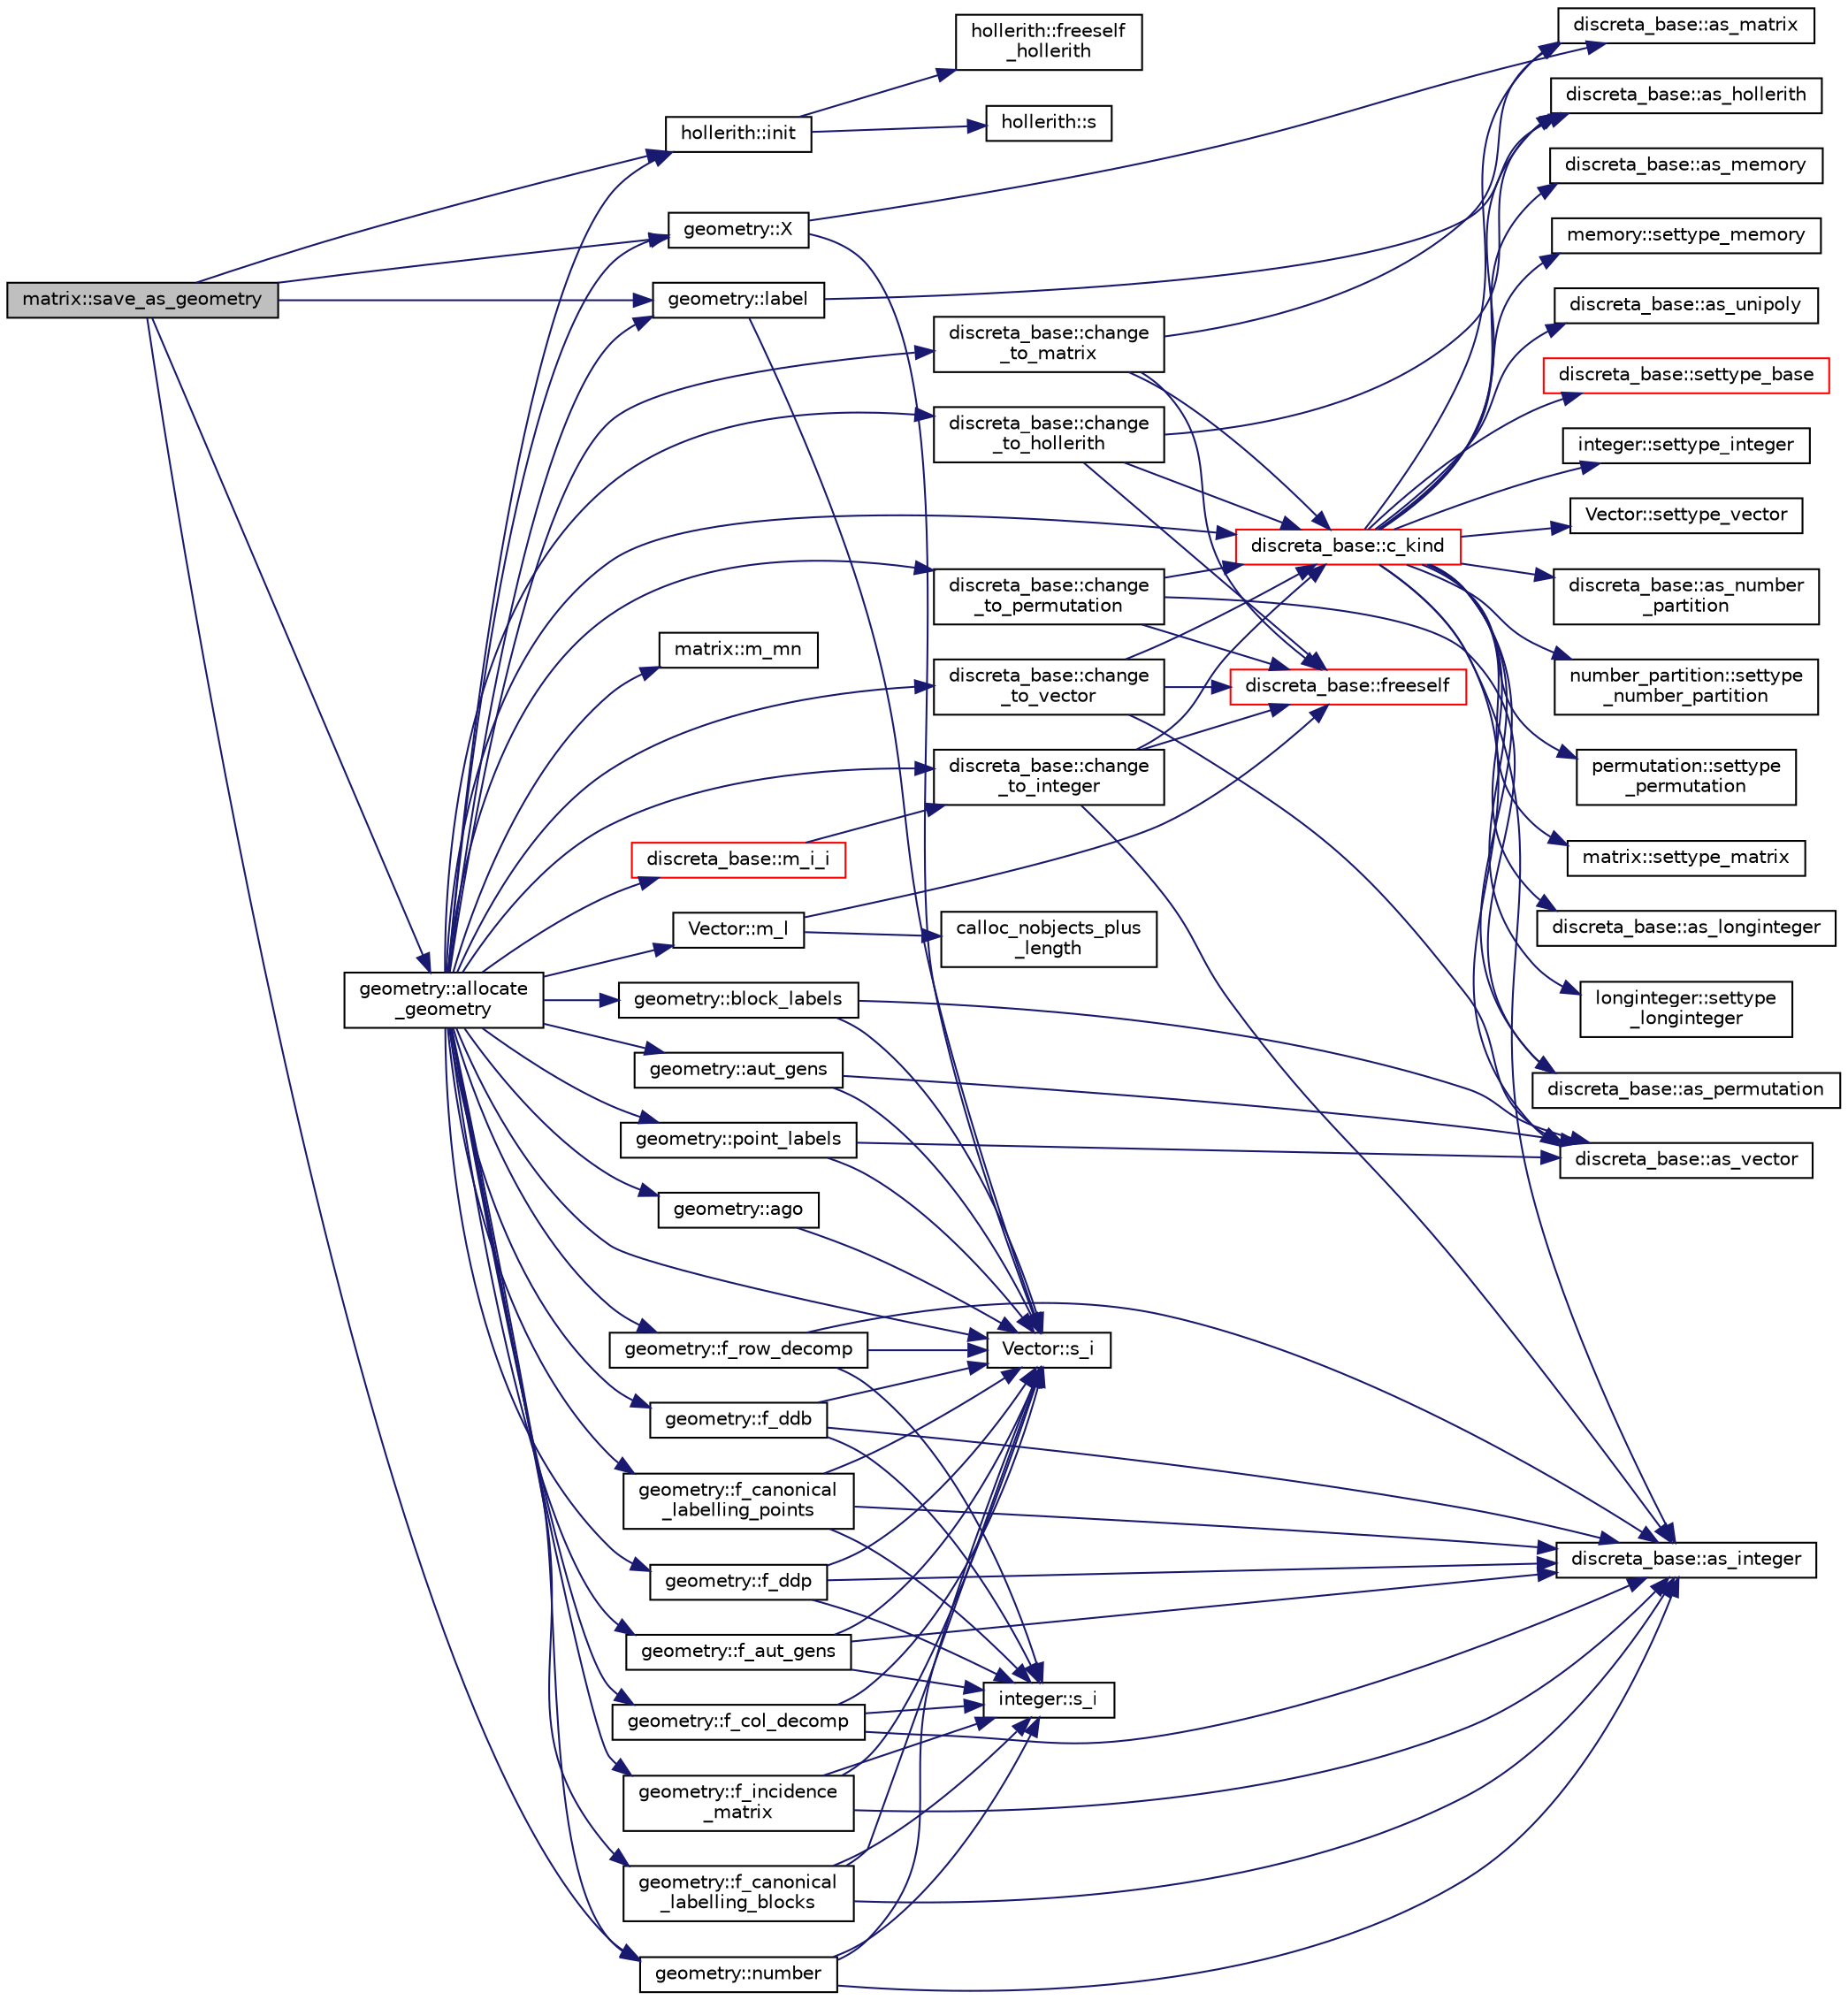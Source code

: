 digraph "matrix::save_as_geometry"
{
  edge [fontname="Helvetica",fontsize="10",labelfontname="Helvetica",labelfontsize="10"];
  node [fontname="Helvetica",fontsize="10",shape=record];
  rankdir="LR";
  Node1835 [label="matrix::save_as_geometry",height=0.2,width=0.4,color="black", fillcolor="grey75", style="filled", fontcolor="black"];
  Node1835 -> Node1836 [color="midnightblue",fontsize="10",style="solid",fontname="Helvetica"];
  Node1836 [label="geometry::allocate\l_geometry",height=0.2,width=0.4,color="black", fillcolor="white", style="filled",URL="$da/d44/classgeometry.html#a243e84ff38207957ad5976020c19a033"];
  Node1836 -> Node1837 [color="midnightblue",fontsize="10",style="solid",fontname="Helvetica"];
  Node1837 [label="Vector::m_l",height=0.2,width=0.4,color="black", fillcolor="white", style="filled",URL="$d5/db2/class_vector.html#a00f5520c2a6b4f5282a1a8bcf8ea74eb"];
  Node1837 -> Node1838 [color="midnightblue",fontsize="10",style="solid",fontname="Helvetica"];
  Node1838 [label="discreta_base::freeself",height=0.2,width=0.4,color="red", fillcolor="white", style="filled",URL="$d7/d71/classdiscreta__base.html#a9a3c9501a562293b5667c11b9174d6e5"];
  Node1837 -> Node1886 [color="midnightblue",fontsize="10",style="solid",fontname="Helvetica"];
  Node1886 [label="calloc_nobjects_plus\l_length",height=0.2,width=0.4,color="black", fillcolor="white", style="filled",URL="$d9/d60/discreta_8h.html#a71599d54c8c17dfa065a363f5cdd0aa4"];
  Node1836 -> Node1887 [color="midnightblue",fontsize="10",style="solid",fontname="Helvetica"];
  Node1887 [label="discreta_base::c_kind",height=0.2,width=0.4,color="red", fillcolor="white", style="filled",URL="$d7/d71/classdiscreta__base.html#adc2ff61589c2d083688e7a43f333cb62"];
  Node1887 -> Node1888 [color="midnightblue",fontsize="10",style="solid",fontname="Helvetica"];
  Node1888 [label="discreta_base::settype_base",height=0.2,width=0.4,color="red", fillcolor="white", style="filled",URL="$d7/d71/classdiscreta__base.html#a4f42899a89447d1c3993ea07c38f8ad4"];
  Node1887 -> Node1847 [color="midnightblue",fontsize="10",style="solid",fontname="Helvetica"];
  Node1847 [label="discreta_base::as_integer",height=0.2,width=0.4,color="black", fillcolor="white", style="filled",URL="$d7/d71/classdiscreta__base.html#a00d7691eaf874fd283d942692fe8dd26"];
  Node1887 -> Node1889 [color="midnightblue",fontsize="10",style="solid",fontname="Helvetica"];
  Node1889 [label="integer::settype_integer",height=0.2,width=0.4,color="black", fillcolor="white", style="filled",URL="$d0/de5/classinteger.html#a6265c65ef311229acd513d748faba796"];
  Node1887 -> Node1849 [color="midnightblue",fontsize="10",style="solid",fontname="Helvetica"];
  Node1849 [label="discreta_base::as_vector",height=0.2,width=0.4,color="black", fillcolor="white", style="filled",URL="$d7/d71/classdiscreta__base.html#a7bdd6cae39c380b128ee9e17e42cf020"];
  Node1887 -> Node1890 [color="midnightblue",fontsize="10",style="solid",fontname="Helvetica"];
  Node1890 [label="Vector::settype_vector",height=0.2,width=0.4,color="black", fillcolor="white", style="filled",URL="$d5/db2/class_vector.html#a34e0d00b18c051f23904a8429fa6c8b4"];
  Node1887 -> Node1852 [color="midnightblue",fontsize="10",style="solid",fontname="Helvetica"];
  Node1852 [label="discreta_base::as_number\l_partition",height=0.2,width=0.4,color="black", fillcolor="white", style="filled",URL="$d7/d71/classdiscreta__base.html#a307aa09de0e925d46697707968ffab00"];
  Node1887 -> Node1891 [color="midnightblue",fontsize="10",style="solid",fontname="Helvetica"];
  Node1891 [label="number_partition::settype\l_number_partition",height=0.2,width=0.4,color="black", fillcolor="white", style="filled",URL="$df/d50/classnumber__partition.html#a3aaec1b557758f643ffc8555bbc358be"];
  Node1887 -> Node1854 [color="midnightblue",fontsize="10",style="solid",fontname="Helvetica"];
  Node1854 [label="discreta_base::as_permutation",height=0.2,width=0.4,color="black", fillcolor="white", style="filled",URL="$d7/d71/classdiscreta__base.html#aa4e72f36a82984239b12ae831e131098"];
  Node1887 -> Node1892 [color="midnightblue",fontsize="10",style="solid",fontname="Helvetica"];
  Node1892 [label="permutation::settype\l_permutation",height=0.2,width=0.4,color="black", fillcolor="white", style="filled",URL="$d0/d08/classpermutation.html#af1eea29f86195cede9562e444664c28c"];
  Node1887 -> Node1856 [color="midnightblue",fontsize="10",style="solid",fontname="Helvetica"];
  Node1856 [label="discreta_base::as_matrix",height=0.2,width=0.4,color="black", fillcolor="white", style="filled",URL="$d7/d71/classdiscreta__base.html#ae4d7f56d917a4707b838fbffde6467ff"];
  Node1887 -> Node1893 [color="midnightblue",fontsize="10",style="solid",fontname="Helvetica"];
  Node1893 [label="matrix::settype_matrix",height=0.2,width=0.4,color="black", fillcolor="white", style="filled",URL="$d1/d8d/classmatrix.html#a1780283a64a789e4084d792683d276bb"];
  Node1887 -> Node1859 [color="midnightblue",fontsize="10",style="solid",fontname="Helvetica"];
  Node1859 [label="discreta_base::as_longinteger",height=0.2,width=0.4,color="black", fillcolor="white", style="filled",URL="$d7/d71/classdiscreta__base.html#a20a094639eb711b10c8694c51937f7cd"];
  Node1887 -> Node1894 [color="midnightblue",fontsize="10",style="solid",fontname="Helvetica"];
  Node1894 [label="longinteger::settype\l_longinteger",height=0.2,width=0.4,color="black", fillcolor="white", style="filled",URL="$d3/d71/classlonginteger.html#ae5f811ece8df31b9ff114368a18e1dc5"];
  Node1887 -> Node1862 [color="midnightblue",fontsize="10",style="solid",fontname="Helvetica"];
  Node1862 [label="discreta_base::as_memory",height=0.2,width=0.4,color="black", fillcolor="white", style="filled",URL="$d7/d71/classdiscreta__base.html#ad94b2d7dce0cd4fa22db57f6e79c4bd2"];
  Node1887 -> Node1895 [color="midnightblue",fontsize="10",style="solid",fontname="Helvetica"];
  Node1895 [label="memory::settype_memory",height=0.2,width=0.4,color="black", fillcolor="white", style="filled",URL="$d8/d99/classmemory.html#a33aae277f9b8fe36b02e9d5da895451b"];
  Node1887 -> Node1864 [color="midnightblue",fontsize="10",style="solid",fontname="Helvetica"];
  Node1864 [label="discreta_base::as_unipoly",height=0.2,width=0.4,color="black", fillcolor="white", style="filled",URL="$d7/d71/classdiscreta__base.html#ad50d8027f039fe5c2478cddb243adc9d"];
  Node1887 -> Node1872 [color="midnightblue",fontsize="10",style="solid",fontname="Helvetica"];
  Node1872 [label="discreta_base::as_hollerith",height=0.2,width=0.4,color="black", fillcolor="white", style="filled",URL="$d7/d71/classdiscreta__base.html#a3e66f82711f314710107e2f29e589690"];
  Node1836 -> Node1904 [color="midnightblue",fontsize="10",style="solid",fontname="Helvetica"];
  Node1904 [label="Vector::s_i",height=0.2,width=0.4,color="black", fillcolor="white", style="filled",URL="$d5/db2/class_vector.html#a1c4fe1752523df8119f70dd550244871"];
  Node1836 -> Node1910 [color="midnightblue",fontsize="10",style="solid",fontname="Helvetica"];
  Node1910 [label="discreta_base::change\l_to_integer",height=0.2,width=0.4,color="black", fillcolor="white", style="filled",URL="$d7/d71/classdiscreta__base.html#a58a5a5bd8f8e6f2dd7b4483b66dc7bb9"];
  Node1910 -> Node1838 [color="midnightblue",fontsize="10",style="solid",fontname="Helvetica"];
  Node1910 -> Node1887 [color="midnightblue",fontsize="10",style="solid",fontname="Helvetica"];
  Node1910 -> Node1847 [color="midnightblue",fontsize="10",style="solid",fontname="Helvetica"];
  Node1836 -> Node1911 [color="midnightblue",fontsize="10",style="solid",fontname="Helvetica"];
  Node1911 [label="discreta_base::change\l_to_hollerith",height=0.2,width=0.4,color="black", fillcolor="white", style="filled",URL="$d7/d71/classdiscreta__base.html#a10f410adc814d4568e3b0f84550c4ca1"];
  Node1911 -> Node1838 [color="midnightblue",fontsize="10",style="solid",fontname="Helvetica"];
  Node1911 -> Node1887 [color="midnightblue",fontsize="10",style="solid",fontname="Helvetica"];
  Node1911 -> Node1872 [color="midnightblue",fontsize="10",style="solid",fontname="Helvetica"];
  Node1836 -> Node1912 [color="midnightblue",fontsize="10",style="solid",fontname="Helvetica"];
  Node1912 [label="discreta_base::change\l_to_matrix",height=0.2,width=0.4,color="black", fillcolor="white", style="filled",URL="$d7/d71/classdiscreta__base.html#a51f1aaa0764c4161c0dbd981091ca5cb"];
  Node1912 -> Node1838 [color="midnightblue",fontsize="10",style="solid",fontname="Helvetica"];
  Node1912 -> Node1887 [color="midnightblue",fontsize="10",style="solid",fontname="Helvetica"];
  Node1912 -> Node1856 [color="midnightblue",fontsize="10",style="solid",fontname="Helvetica"];
  Node1836 -> Node1913 [color="midnightblue",fontsize="10",style="solid",fontname="Helvetica"];
  Node1913 [label="discreta_base::change\l_to_vector",height=0.2,width=0.4,color="black", fillcolor="white", style="filled",URL="$d7/d71/classdiscreta__base.html#a66186d19c55ad54af11e2a040a763c38"];
  Node1913 -> Node1838 [color="midnightblue",fontsize="10",style="solid",fontname="Helvetica"];
  Node1913 -> Node1887 [color="midnightblue",fontsize="10",style="solid",fontname="Helvetica"];
  Node1913 -> Node1849 [color="midnightblue",fontsize="10",style="solid",fontname="Helvetica"];
  Node1836 -> Node1914 [color="midnightblue",fontsize="10",style="solid",fontname="Helvetica"];
  Node1914 [label="discreta_base::change\l_to_permutation",height=0.2,width=0.4,color="black", fillcolor="white", style="filled",URL="$d7/d71/classdiscreta__base.html#a38e11ff129ddc29d67b54520e9a0a538"];
  Node1914 -> Node1838 [color="midnightblue",fontsize="10",style="solid",fontname="Helvetica"];
  Node1914 -> Node1887 [color="midnightblue",fontsize="10",style="solid",fontname="Helvetica"];
  Node1914 -> Node1854 [color="midnightblue",fontsize="10",style="solid",fontname="Helvetica"];
  Node1836 -> Node1915 [color="midnightblue",fontsize="10",style="solid",fontname="Helvetica"];
  Node1915 [label="geometry::number",height=0.2,width=0.4,color="black", fillcolor="white", style="filled",URL="$da/d44/classgeometry.html#a47f809adc7a1158065da4dfae214f05f"];
  Node1915 -> Node1904 [color="midnightblue",fontsize="10",style="solid",fontname="Helvetica"];
  Node1915 -> Node1847 [color="midnightblue",fontsize="10",style="solid",fontname="Helvetica"];
  Node1915 -> Node1916 [color="midnightblue",fontsize="10",style="solid",fontname="Helvetica"];
  Node1916 [label="integer::s_i",height=0.2,width=0.4,color="black", fillcolor="white", style="filled",URL="$d0/de5/classinteger.html#adf28e9f94d4c844adaa950deeb80b904"];
  Node1836 -> Node1917 [color="midnightblue",fontsize="10",style="solid",fontname="Helvetica"];
  Node1917 [label="geometry::label",height=0.2,width=0.4,color="black", fillcolor="white", style="filled",URL="$da/d44/classgeometry.html#a8be3ddf6aebe1e3c52b67cfe316e638f"];
  Node1917 -> Node1904 [color="midnightblue",fontsize="10",style="solid",fontname="Helvetica"];
  Node1917 -> Node1872 [color="midnightblue",fontsize="10",style="solid",fontname="Helvetica"];
  Node1836 -> Node1918 [color="midnightblue",fontsize="10",style="solid",fontname="Helvetica"];
  Node1918 [label="hollerith::init",height=0.2,width=0.4,color="black", fillcolor="white", style="filled",URL="$d8/d99/classhollerith.html#af51ae7b943056db367f3c205a5a1cc4b"];
  Node1918 -> Node1873 [color="midnightblue",fontsize="10",style="solid",fontname="Helvetica"];
  Node1873 [label="hollerith::freeself\l_hollerith",height=0.2,width=0.4,color="black", fillcolor="white", style="filled",URL="$d8/d99/classhollerith.html#a240d1b30780c9e09323d0b3ad5e2d1f7"];
  Node1918 -> Node1901 [color="midnightblue",fontsize="10",style="solid",fontname="Helvetica"];
  Node1901 [label="hollerith::s",height=0.2,width=0.4,color="black", fillcolor="white", style="filled",URL="$d8/d99/classhollerith.html#af61fce2d06f211b25fe3838e4dfee77a"];
  Node1836 -> Node1919 [color="midnightblue",fontsize="10",style="solid",fontname="Helvetica"];
  Node1919 [label="geometry::X",height=0.2,width=0.4,color="black", fillcolor="white", style="filled",URL="$da/d44/classgeometry.html#a2eff9c42b83c90012092d49218237d9d"];
  Node1919 -> Node1904 [color="midnightblue",fontsize="10",style="solid",fontname="Helvetica"];
  Node1919 -> Node1856 [color="midnightblue",fontsize="10",style="solid",fontname="Helvetica"];
  Node1836 -> Node1920 [color="midnightblue",fontsize="10",style="solid",fontname="Helvetica"];
  Node1920 [label="matrix::m_mn",height=0.2,width=0.4,color="black", fillcolor="white", style="filled",URL="$d1/d8d/classmatrix.html#a85921e1b3c604f625989b1c3d1697792"];
  Node1836 -> Node1921 [color="midnightblue",fontsize="10",style="solid",fontname="Helvetica"];
  Node1921 [label="geometry::f_incidence\l_matrix",height=0.2,width=0.4,color="black", fillcolor="white", style="filled",URL="$da/d44/classgeometry.html#a05bd36071a53d68e1c4b0ba981c9cd34"];
  Node1921 -> Node1904 [color="midnightblue",fontsize="10",style="solid",fontname="Helvetica"];
  Node1921 -> Node1847 [color="midnightblue",fontsize="10",style="solid",fontname="Helvetica"];
  Node1921 -> Node1916 [color="midnightblue",fontsize="10",style="solid",fontname="Helvetica"];
  Node1836 -> Node1922 [color="midnightblue",fontsize="10",style="solid",fontname="Helvetica"];
  Node1922 [label="geometry::point_labels",height=0.2,width=0.4,color="black", fillcolor="white", style="filled",URL="$da/d44/classgeometry.html#aa80150b549283d56c347b8533d9051b0"];
  Node1922 -> Node1904 [color="midnightblue",fontsize="10",style="solid",fontname="Helvetica"];
  Node1922 -> Node1849 [color="midnightblue",fontsize="10",style="solid",fontname="Helvetica"];
  Node1836 -> Node1923 [color="midnightblue",fontsize="10",style="solid",fontname="Helvetica"];
  Node1923 [label="geometry::block_labels",height=0.2,width=0.4,color="black", fillcolor="white", style="filled",URL="$da/d44/classgeometry.html#ab40ecc05e06399138dc6354d790d302b"];
  Node1923 -> Node1904 [color="midnightblue",fontsize="10",style="solid",fontname="Helvetica"];
  Node1923 -> Node1849 [color="midnightblue",fontsize="10",style="solid",fontname="Helvetica"];
  Node1836 -> Node1924 [color="midnightblue",fontsize="10",style="solid",fontname="Helvetica"];
  Node1924 [label="geometry::f_row_decomp",height=0.2,width=0.4,color="black", fillcolor="white", style="filled",URL="$da/d44/classgeometry.html#a149ccf1dac87cbced60547e9608bb42d"];
  Node1924 -> Node1904 [color="midnightblue",fontsize="10",style="solid",fontname="Helvetica"];
  Node1924 -> Node1847 [color="midnightblue",fontsize="10",style="solid",fontname="Helvetica"];
  Node1924 -> Node1916 [color="midnightblue",fontsize="10",style="solid",fontname="Helvetica"];
  Node1836 -> Node1925 [color="midnightblue",fontsize="10",style="solid",fontname="Helvetica"];
  Node1925 [label="geometry::f_col_decomp",height=0.2,width=0.4,color="black", fillcolor="white", style="filled",URL="$da/d44/classgeometry.html#ae0713575216fd4c562da43a469f5edcb"];
  Node1925 -> Node1904 [color="midnightblue",fontsize="10",style="solid",fontname="Helvetica"];
  Node1925 -> Node1847 [color="midnightblue",fontsize="10",style="solid",fontname="Helvetica"];
  Node1925 -> Node1916 [color="midnightblue",fontsize="10",style="solid",fontname="Helvetica"];
  Node1836 -> Node1926 [color="midnightblue",fontsize="10",style="solid",fontname="Helvetica"];
  Node1926 [label="geometry::f_ddp",height=0.2,width=0.4,color="black", fillcolor="white", style="filled",URL="$da/d44/classgeometry.html#a8facc1a86c731a6fb9d30346354987bf"];
  Node1926 -> Node1904 [color="midnightblue",fontsize="10",style="solid",fontname="Helvetica"];
  Node1926 -> Node1847 [color="midnightblue",fontsize="10",style="solid",fontname="Helvetica"];
  Node1926 -> Node1916 [color="midnightblue",fontsize="10",style="solid",fontname="Helvetica"];
  Node1836 -> Node1927 [color="midnightblue",fontsize="10",style="solid",fontname="Helvetica"];
  Node1927 [label="geometry::f_ddb",height=0.2,width=0.4,color="black", fillcolor="white", style="filled",URL="$da/d44/classgeometry.html#a1b01f7c645961c3a04b167fc2bf0d2c8"];
  Node1927 -> Node1904 [color="midnightblue",fontsize="10",style="solid",fontname="Helvetica"];
  Node1927 -> Node1847 [color="midnightblue",fontsize="10",style="solid",fontname="Helvetica"];
  Node1927 -> Node1916 [color="midnightblue",fontsize="10",style="solid",fontname="Helvetica"];
  Node1836 -> Node1928 [color="midnightblue",fontsize="10",style="solid",fontname="Helvetica"];
  Node1928 [label="geometry::f_canonical\l_labelling_points",height=0.2,width=0.4,color="black", fillcolor="white", style="filled",URL="$da/d44/classgeometry.html#a0695b0c3dc2a75a232631dfda609daf7"];
  Node1928 -> Node1904 [color="midnightblue",fontsize="10",style="solid",fontname="Helvetica"];
  Node1928 -> Node1847 [color="midnightblue",fontsize="10",style="solid",fontname="Helvetica"];
  Node1928 -> Node1916 [color="midnightblue",fontsize="10",style="solid",fontname="Helvetica"];
  Node1836 -> Node1929 [color="midnightblue",fontsize="10",style="solid",fontname="Helvetica"];
  Node1929 [label="geometry::f_canonical\l_labelling_blocks",height=0.2,width=0.4,color="black", fillcolor="white", style="filled",URL="$da/d44/classgeometry.html#a48f58feb451efdf72ce2a5c3411b62c1"];
  Node1929 -> Node1904 [color="midnightblue",fontsize="10",style="solid",fontname="Helvetica"];
  Node1929 -> Node1847 [color="midnightblue",fontsize="10",style="solid",fontname="Helvetica"];
  Node1929 -> Node1916 [color="midnightblue",fontsize="10",style="solid",fontname="Helvetica"];
  Node1836 -> Node1930 [color="midnightblue",fontsize="10",style="solid",fontname="Helvetica"];
  Node1930 [label="geometry::f_aut_gens",height=0.2,width=0.4,color="black", fillcolor="white", style="filled",URL="$da/d44/classgeometry.html#a774f2388490689cf9a1d369327e7e49c"];
  Node1930 -> Node1904 [color="midnightblue",fontsize="10",style="solid",fontname="Helvetica"];
  Node1930 -> Node1847 [color="midnightblue",fontsize="10",style="solid",fontname="Helvetica"];
  Node1930 -> Node1916 [color="midnightblue",fontsize="10",style="solid",fontname="Helvetica"];
  Node1836 -> Node1931 [color="midnightblue",fontsize="10",style="solid",fontname="Helvetica"];
  Node1931 [label="geometry::aut_gens",height=0.2,width=0.4,color="black", fillcolor="white", style="filled",URL="$da/d44/classgeometry.html#a75778c5288894993efd4006285711670"];
  Node1931 -> Node1904 [color="midnightblue",fontsize="10",style="solid",fontname="Helvetica"];
  Node1931 -> Node1849 [color="midnightblue",fontsize="10",style="solid",fontname="Helvetica"];
  Node1836 -> Node1932 [color="midnightblue",fontsize="10",style="solid",fontname="Helvetica"];
  Node1932 [label="geometry::ago",height=0.2,width=0.4,color="black", fillcolor="white", style="filled",URL="$da/d44/classgeometry.html#a161d62ea84c011f07d3e64c42ee4d1ee"];
  Node1932 -> Node1904 [color="midnightblue",fontsize="10",style="solid",fontname="Helvetica"];
  Node1836 -> Node1933 [color="midnightblue",fontsize="10",style="solid",fontname="Helvetica"];
  Node1933 [label="discreta_base::m_i_i",height=0.2,width=0.4,color="red", fillcolor="white", style="filled",URL="$d7/d71/classdiscreta__base.html#aa231464a9d4bc233f66608021c9ad997"];
  Node1933 -> Node1910 [color="midnightblue",fontsize="10",style="solid",fontname="Helvetica"];
  Node1835 -> Node1915 [color="midnightblue",fontsize="10",style="solid",fontname="Helvetica"];
  Node1835 -> Node1917 [color="midnightblue",fontsize="10",style="solid",fontname="Helvetica"];
  Node1835 -> Node1918 [color="midnightblue",fontsize="10",style="solid",fontname="Helvetica"];
  Node1835 -> Node1919 [color="midnightblue",fontsize="10",style="solid",fontname="Helvetica"];
}
